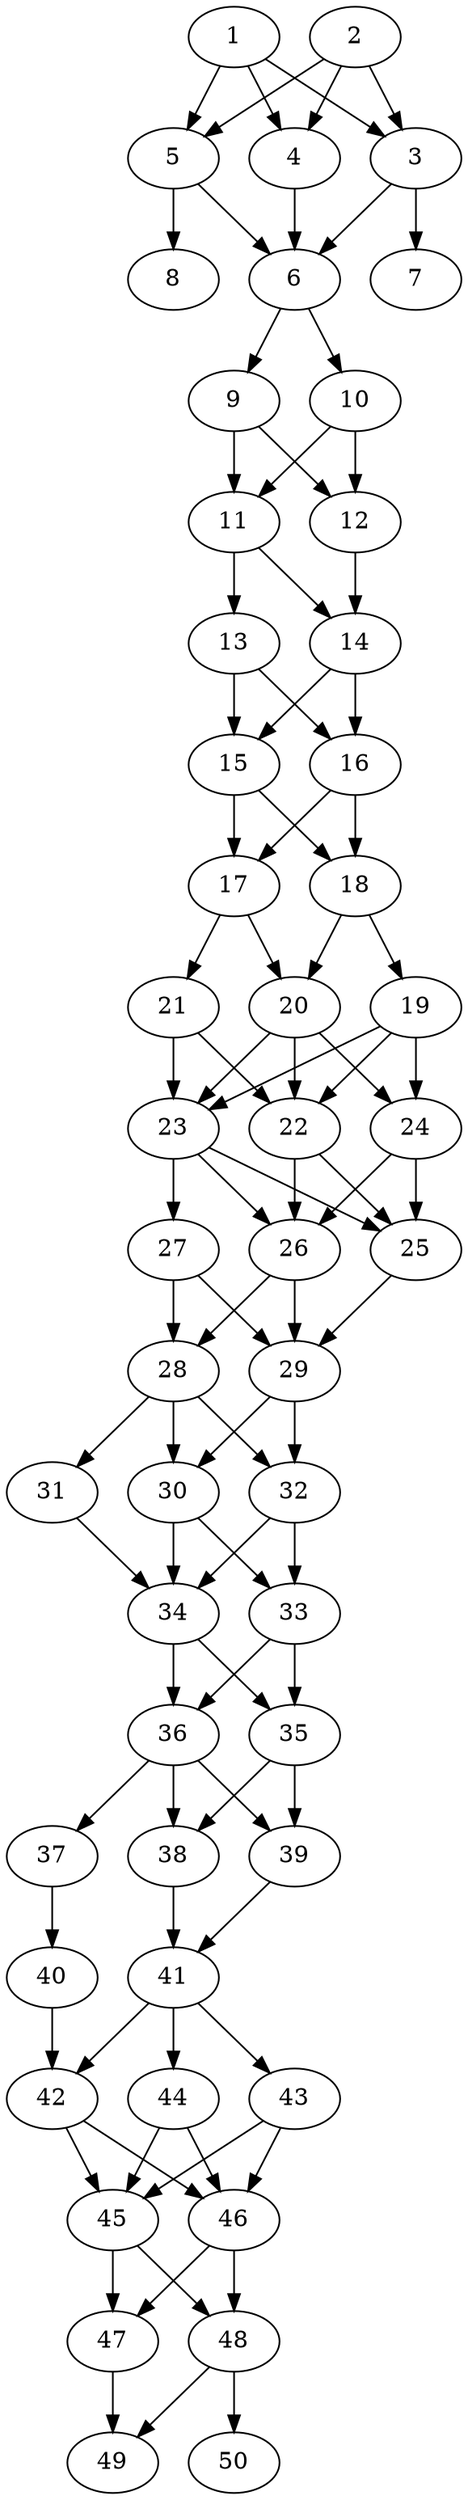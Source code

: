// DAG automatically generated by daggen at Thu Oct  3 14:07:56 2019
// ./daggen --dot -n 50 --ccr 0.3 --fat 0.3 --regular 0.9 --density 0.9 --mindata 5242880 --maxdata 52428800 
digraph G {
  1 [size="52654080", alpha="0.12", expect_size="15796224"] 
  1 -> 3 [size ="15796224"]
  1 -> 4 [size ="15796224"]
  1 -> 5 [size ="15796224"]
  2 [size="57647787", alpha="0.04", expect_size="17294336"] 
  2 -> 3 [size ="17294336"]
  2 -> 4 [size ="17294336"]
  2 -> 5 [size ="17294336"]
  3 [size="34560000", alpha="0.07", expect_size="10368000"] 
  3 -> 6 [size ="10368000"]
  3 -> 7 [size ="10368000"]
  4 [size="132935680", alpha="0.06", expect_size="39880704"] 
  4 -> 6 [size ="39880704"]
  5 [size="72837120", alpha="0.11", expect_size="21851136"] 
  5 -> 6 [size ="21851136"]
  5 -> 8 [size ="21851136"]
  6 [size="116254720", alpha="0.12", expect_size="34876416"] 
  6 -> 9 [size ="34876416"]
  6 -> 10 [size ="34876416"]
  7 [size="49971200", alpha="0.08", expect_size="14991360"] 
  8 [size="124566187", alpha="0.16", expect_size="37369856"] 
  9 [size="172653227", alpha="0.17", expect_size="51795968"] 
  9 -> 11 [size ="51795968"]
  9 -> 12 [size ="51795968"]
  10 [size="155883520", alpha="0.05", expect_size="46765056"] 
  10 -> 11 [size ="46765056"]
  10 -> 12 [size ="46765056"]
  11 [size="150104747", alpha="0.18", expect_size="45031424"] 
  11 -> 13 [size ="45031424"]
  11 -> 14 [size ="45031424"]
  12 [size="86941013", alpha="0.16", expect_size="26082304"] 
  12 -> 14 [size ="26082304"]
  13 [size="122214400", alpha="0.17", expect_size="36664320"] 
  13 -> 15 [size ="36664320"]
  13 -> 16 [size ="36664320"]
  14 [size="19770027", alpha="0.20", expect_size="5931008"] 
  14 -> 15 [size ="5931008"]
  14 -> 16 [size ="5931008"]
  15 [size="63703040", alpha="0.10", expect_size="19110912"] 
  15 -> 17 [size ="19110912"]
  15 -> 18 [size ="19110912"]
  16 [size="153927680", alpha="0.08", expect_size="46178304"] 
  16 -> 17 [size ="46178304"]
  16 -> 18 [size ="46178304"]
  17 [size="91129173", alpha="0.02", expect_size="27338752"] 
  17 -> 20 [size ="27338752"]
  17 -> 21 [size ="27338752"]
  18 [size="154453333", alpha="0.13", expect_size="46336000"] 
  18 -> 19 [size ="46336000"]
  18 -> 20 [size ="46336000"]
  19 [size="119453013", alpha="0.16", expect_size="35835904"] 
  19 -> 22 [size ="35835904"]
  19 -> 23 [size ="35835904"]
  19 -> 24 [size ="35835904"]
  20 [size="95057920", alpha="0.02", expect_size="28517376"] 
  20 -> 22 [size ="28517376"]
  20 -> 23 [size ="28517376"]
  20 -> 24 [size ="28517376"]
  21 [size="130474667", alpha="0.12", expect_size="39142400"] 
  21 -> 22 [size ="39142400"]
  21 -> 23 [size ="39142400"]
  22 [size="112530773", alpha="0.08", expect_size="33759232"] 
  22 -> 25 [size ="33759232"]
  22 -> 26 [size ="33759232"]
  23 [size="80295253", alpha="0.06", expect_size="24088576"] 
  23 -> 25 [size ="24088576"]
  23 -> 26 [size ="24088576"]
  23 -> 27 [size ="24088576"]
  24 [size="57173333", alpha="0.18", expect_size="17152000"] 
  24 -> 25 [size ="17152000"]
  24 -> 26 [size ="17152000"]
  25 [size="54487040", alpha="0.17", expect_size="16346112"] 
  25 -> 29 [size ="16346112"]
  26 [size="134386347", alpha="0.09", expect_size="40315904"] 
  26 -> 28 [size ="40315904"]
  26 -> 29 [size ="40315904"]
  27 [size="36611413", alpha="0.06", expect_size="10983424"] 
  27 -> 28 [size ="10983424"]
  27 -> 29 [size ="10983424"]
  28 [size="52309333", alpha="0.15", expect_size="15692800"] 
  28 -> 30 [size ="15692800"]
  28 -> 31 [size ="15692800"]
  28 -> 32 [size ="15692800"]
  29 [size="153825280", alpha="0.05", expect_size="46147584"] 
  29 -> 30 [size ="46147584"]
  29 -> 32 [size ="46147584"]
  30 [size="120330240", alpha="0.12", expect_size="36099072"] 
  30 -> 33 [size ="36099072"]
  30 -> 34 [size ="36099072"]
  31 [size="134027947", alpha="0.16", expect_size="40208384"] 
  31 -> 34 [size ="40208384"]
  32 [size="72806400", alpha="0.09", expect_size="21841920"] 
  32 -> 33 [size ="21841920"]
  32 -> 34 [size ="21841920"]
  33 [size="134123520", alpha="0.15", expect_size="40237056"] 
  33 -> 35 [size ="40237056"]
  33 -> 36 [size ="40237056"]
  34 [size="20493653", alpha="0.01", expect_size="6148096"] 
  34 -> 35 [size ="6148096"]
  34 -> 36 [size ="6148096"]
  35 [size="161952427", alpha="0.14", expect_size="48585728"] 
  35 -> 38 [size ="48585728"]
  35 -> 39 [size ="48585728"]
  36 [size="142001493", alpha="0.03", expect_size="42600448"] 
  36 -> 37 [size ="42600448"]
  36 -> 38 [size ="42600448"]
  36 -> 39 [size ="42600448"]
  37 [size="59415893", alpha="0.02", expect_size="17824768"] 
  37 -> 40 [size ="17824768"]
  38 [size="103983787", alpha="0.19", expect_size="31195136"] 
  38 -> 41 [size ="31195136"]
  39 [size="68218880", alpha="0.08", expect_size="20465664"] 
  39 -> 41 [size ="20465664"]
  40 [size="107301547", alpha="0.08", expect_size="32190464"] 
  40 -> 42 [size ="32190464"]
  41 [size="45066240", alpha="0.01", expect_size="13519872"] 
  41 -> 42 [size ="13519872"]
  41 -> 43 [size ="13519872"]
  41 -> 44 [size ="13519872"]
  42 [size="171431253", alpha="0.07", expect_size="51429376"] 
  42 -> 45 [size ="51429376"]
  42 -> 46 [size ="51429376"]
  43 [size="83998720", alpha="0.01", expect_size="25199616"] 
  43 -> 45 [size ="25199616"]
  43 -> 46 [size ="25199616"]
  44 [size="44800000", alpha="0.19", expect_size="13440000"] 
  44 -> 45 [size ="13440000"]
  44 -> 46 [size ="13440000"]
  45 [size="56132267", alpha="0.03", expect_size="16839680"] 
  45 -> 47 [size ="16839680"]
  45 -> 48 [size ="16839680"]
  46 [size="164215467", alpha="0.01", expect_size="49264640"] 
  46 -> 47 [size ="49264640"]
  46 -> 48 [size ="49264640"]
  47 [size="33652053", alpha="0.02", expect_size="10095616"] 
  47 -> 49 [size ="10095616"]
  48 [size="52664320", alpha="0.07", expect_size="15799296"] 
  48 -> 49 [size ="15799296"]
  48 -> 50 [size ="15799296"]
  49 [size="43659947", alpha="0.10", expect_size="13097984"] 
  50 [size="108612267", alpha="0.05", expect_size="32583680"] 
}
